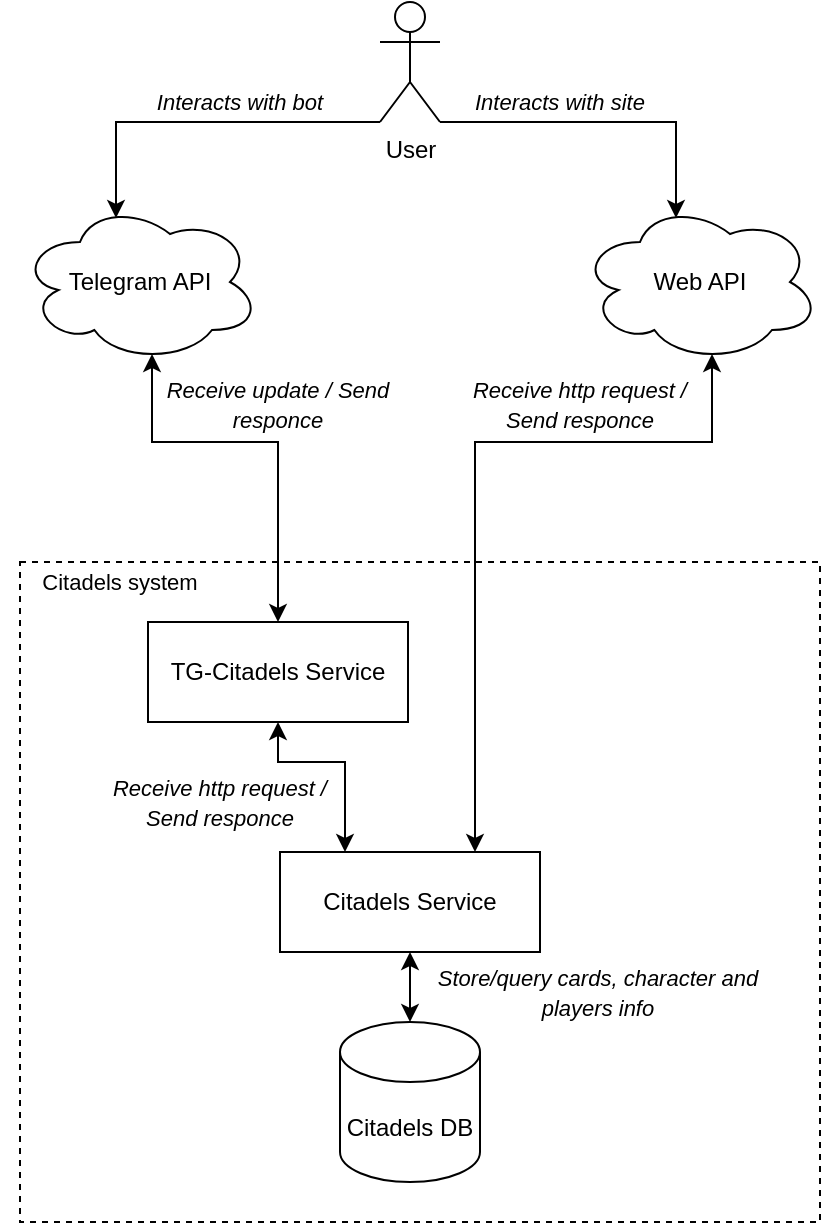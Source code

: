 <mxfile version="15.4.0" type="device"><diagram id="V5h-FVnBIkKhKGmDNfQd" name="Page-1"><mxGraphModel dx="1422" dy="822" grid="1" gridSize="10" guides="1" tooltips="1" connect="1" arrows="1" fold="1" page="1" pageScale="1" pageWidth="827" pageHeight="1169" math="0" shadow="0"><root><mxCell id="0"/><mxCell id="1" parent="0"/><mxCell id="WDqTf96xEjakI8h4ER85-10" style="edgeStyle=orthogonalEdgeStyle;rounded=0;orthogonalLoop=1;jettySize=auto;html=1;exitX=0;exitY=1;exitDx=0;exitDy=0;exitPerimeter=0;entryX=0.4;entryY=0.1;entryDx=0;entryDy=0;entryPerimeter=0;" parent="1" source="WDqTf96xEjakI8h4ER85-1" target="WDqTf96xEjakI8h4ER85-4" edge="1"><mxGeometry relative="1" as="geometry"><Array as="points"><mxPoint x="228" y="160"/></Array></mxGeometry></mxCell><mxCell id="WDqTf96xEjakI8h4ER85-11" style="edgeStyle=orthogonalEdgeStyle;rounded=0;orthogonalLoop=1;jettySize=auto;html=1;exitX=1;exitY=1;exitDx=0;exitDy=0;exitPerimeter=0;entryX=0.4;entryY=0.1;entryDx=0;entryDy=0;entryPerimeter=0;" parent="1" source="WDqTf96xEjakI8h4ER85-1" target="WDqTf96xEjakI8h4ER85-5" edge="1"><mxGeometry relative="1" as="geometry"><Array as="points"><mxPoint x="508" y="160"/></Array></mxGeometry></mxCell><mxCell id="WDqTf96xEjakI8h4ER85-1" value="User" style="shape=umlActor;verticalLabelPosition=bottom;verticalAlign=top;html=1;outlineConnect=0;" parent="1" vertex="1"><mxGeometry x="360" y="100" width="30" height="60" as="geometry"/></mxCell><mxCell id="WDqTf96xEjakI8h4ER85-14" style="edgeStyle=orthogonalEdgeStyle;rounded=0;orthogonalLoop=1;jettySize=auto;html=1;exitX=0.55;exitY=0.95;exitDx=0;exitDy=0;exitPerimeter=0;entryX=0.5;entryY=0;entryDx=0;entryDy=0;startArrow=classic;startFill=1;" parent="1" source="WDqTf96xEjakI8h4ER85-4" target="kmsIRy18VmsGMaQOiIGE-1" edge="1"><mxGeometry relative="1" as="geometry"><Array as="points"><mxPoint x="246" y="320"/><mxPoint x="309" y="320"/></Array></mxGeometry></mxCell><mxCell id="WDqTf96xEjakI8h4ER85-4" value="Telegram API" style="ellipse;shape=cloud;whiteSpace=wrap;html=1;" parent="1" vertex="1"><mxGeometry x="180" y="200" width="120" height="80" as="geometry"/></mxCell><mxCell id="WDqTf96xEjakI8h4ER85-15" style="edgeStyle=orthogonalEdgeStyle;rounded=0;orthogonalLoop=1;jettySize=auto;html=1;exitX=0.55;exitY=0.95;exitDx=0;exitDy=0;exitPerimeter=0;entryX=0.75;entryY=0;entryDx=0;entryDy=0;startArrow=classic;startFill=1;" parent="1" source="WDqTf96xEjakI8h4ER85-5" target="WDqTf96xEjakI8h4ER85-7" edge="1"><mxGeometry relative="1" as="geometry"><Array as="points"><mxPoint x="526" y="320"/><mxPoint x="408" y="320"/></Array></mxGeometry></mxCell><mxCell id="WDqTf96xEjakI8h4ER85-5" value="Web API" style="ellipse;shape=cloud;whiteSpace=wrap;html=1;" parent="1" vertex="1"><mxGeometry x="460" y="200" width="120" height="80" as="geometry"/></mxCell><mxCell id="WDqTf96xEjakI8h4ER85-6" value="" style="rounded=0;whiteSpace=wrap;html=1;fillColor=none;dashed=1;" parent="1" vertex="1"><mxGeometry x="180" y="380" width="400" height="330" as="geometry"/></mxCell><mxCell id="WDqTf96xEjakI8h4ER85-19" value="" style="edgeStyle=orthogonalEdgeStyle;rounded=0;orthogonalLoop=1;jettySize=auto;html=1;startArrow=classic;startFill=1;exitX=0.5;exitY=1;exitDx=0;exitDy=0;" parent="1" source="WDqTf96xEjakI8h4ER85-7" target="WDqTf96xEjakI8h4ER85-18" edge="1"><mxGeometry relative="1" as="geometry"/></mxCell><mxCell id="WDqTf96xEjakI8h4ER85-7" value="Citadels Service" style="rounded=0;whiteSpace=wrap;html=1;fillColor=none;" parent="1" vertex="1"><mxGeometry x="310" y="525" width="130" height="50" as="geometry"/></mxCell><mxCell id="WDqTf96xEjakI8h4ER85-12" value="&lt;i&gt;&lt;font style=&quot;font-size: 11px&quot;&gt;Interacts with bot&lt;/font&gt;&lt;/i&gt;" style="text;html=1;strokeColor=none;fillColor=none;align=center;verticalAlign=middle;whiteSpace=wrap;rounded=0;" parent="1" vertex="1"><mxGeometry x="230" y="140" width="120" height="20" as="geometry"/></mxCell><mxCell id="WDqTf96xEjakI8h4ER85-13" value="&lt;i&gt;&lt;font style=&quot;font-size: 11px&quot;&gt;Interacts with site&lt;/font&gt;&lt;/i&gt;" style="text;html=1;strokeColor=none;fillColor=none;align=center;verticalAlign=middle;whiteSpace=wrap;rounded=0;" parent="1" vertex="1"><mxGeometry x="390" y="140" width="120" height="20" as="geometry"/></mxCell><mxCell id="WDqTf96xEjakI8h4ER85-16" value="&lt;i&gt;&lt;font style=&quot;font-size: 11px&quot;&gt;Receive update / Send responce&lt;/font&gt;&lt;/i&gt;" style="text;html=1;strokeColor=none;fillColor=none;align=center;verticalAlign=middle;whiteSpace=wrap;rounded=0;" parent="1" vertex="1"><mxGeometry x="234" y="291" width="150" height="20" as="geometry"/></mxCell><mxCell id="WDqTf96xEjakI8h4ER85-17" value="&lt;i&gt;&lt;font&gt;&lt;span style=&quot;font-size: 11px&quot;&gt;Receive http request&amp;nbsp;/ Send responce&lt;/span&gt;&lt;/font&gt;&lt;/i&gt;" style="text;html=1;strokeColor=none;fillColor=none;align=center;verticalAlign=middle;whiteSpace=wrap;rounded=0;" parent="1" vertex="1"><mxGeometry x="400" y="291" width="120" height="20" as="geometry"/></mxCell><mxCell id="WDqTf96xEjakI8h4ER85-18" value="Citadels DB" style="shape=cylinder3;whiteSpace=wrap;html=1;boundedLbl=1;backgroundOutline=1;size=15;fillColor=none;" parent="1" vertex="1"><mxGeometry x="340" y="610" width="70" height="80" as="geometry"/></mxCell><mxCell id="WDqTf96xEjakI8h4ER85-20" value="&lt;i&gt;&lt;font style=&quot;font-size: 11px&quot;&gt;Store/query cards, character and players info&lt;/font&gt;&lt;/i&gt;" style="text;html=1;strokeColor=none;fillColor=none;align=center;verticalAlign=middle;whiteSpace=wrap;rounded=0;" parent="1" vertex="1"><mxGeometry x="384" y="584.5" width="170" height="20" as="geometry"/></mxCell><mxCell id="WDqTf96xEjakI8h4ER85-24" value="&lt;font style=&quot;font-size: 11px&quot;&gt;Citadels system&lt;/font&gt;" style="text;html=1;strokeColor=none;fillColor=none;align=center;verticalAlign=middle;whiteSpace=wrap;rounded=0;" parent="1" vertex="1"><mxGeometry x="170" y="380" width="120" height="20" as="geometry"/></mxCell><mxCell id="kmsIRy18VmsGMaQOiIGE-1" value="TG-Citadels Service" style="rounded=0;whiteSpace=wrap;html=1;fillColor=none;" vertex="1" parent="1"><mxGeometry x="244" y="410" width="130" height="50" as="geometry"/></mxCell><mxCell id="kmsIRy18VmsGMaQOiIGE-3" style="edgeStyle=orthogonalEdgeStyle;rounded=0;orthogonalLoop=1;jettySize=auto;html=1;exitX=0.5;exitY=1;exitDx=0;exitDy=0;entryX=0.25;entryY=0;entryDx=0;entryDy=0;startArrow=classic;startFill=1;" edge="1" parent="1" source="kmsIRy18VmsGMaQOiIGE-1" target="WDqTf96xEjakI8h4ER85-7"><mxGeometry relative="1" as="geometry"><Array as="points"><mxPoint x="309" y="480"/><mxPoint x="343" y="480"/></Array><mxPoint x="256" y="286" as="sourcePoint"/><mxPoint x="332.5" y="430" as="targetPoint"/></mxGeometry></mxCell><mxCell id="kmsIRy18VmsGMaQOiIGE-6" value="&lt;i&gt;&lt;font&gt;&lt;span style=&quot;font-size: 11px&quot;&gt;Receive http request&amp;nbsp;/ Send responce&lt;/span&gt;&lt;/font&gt;&lt;/i&gt;" style="text;html=1;strokeColor=none;fillColor=none;align=center;verticalAlign=middle;whiteSpace=wrap;rounded=0;" vertex="1" parent="1"><mxGeometry x="220" y="490" width="120" height="20" as="geometry"/></mxCell></root></mxGraphModel></diagram></mxfile>